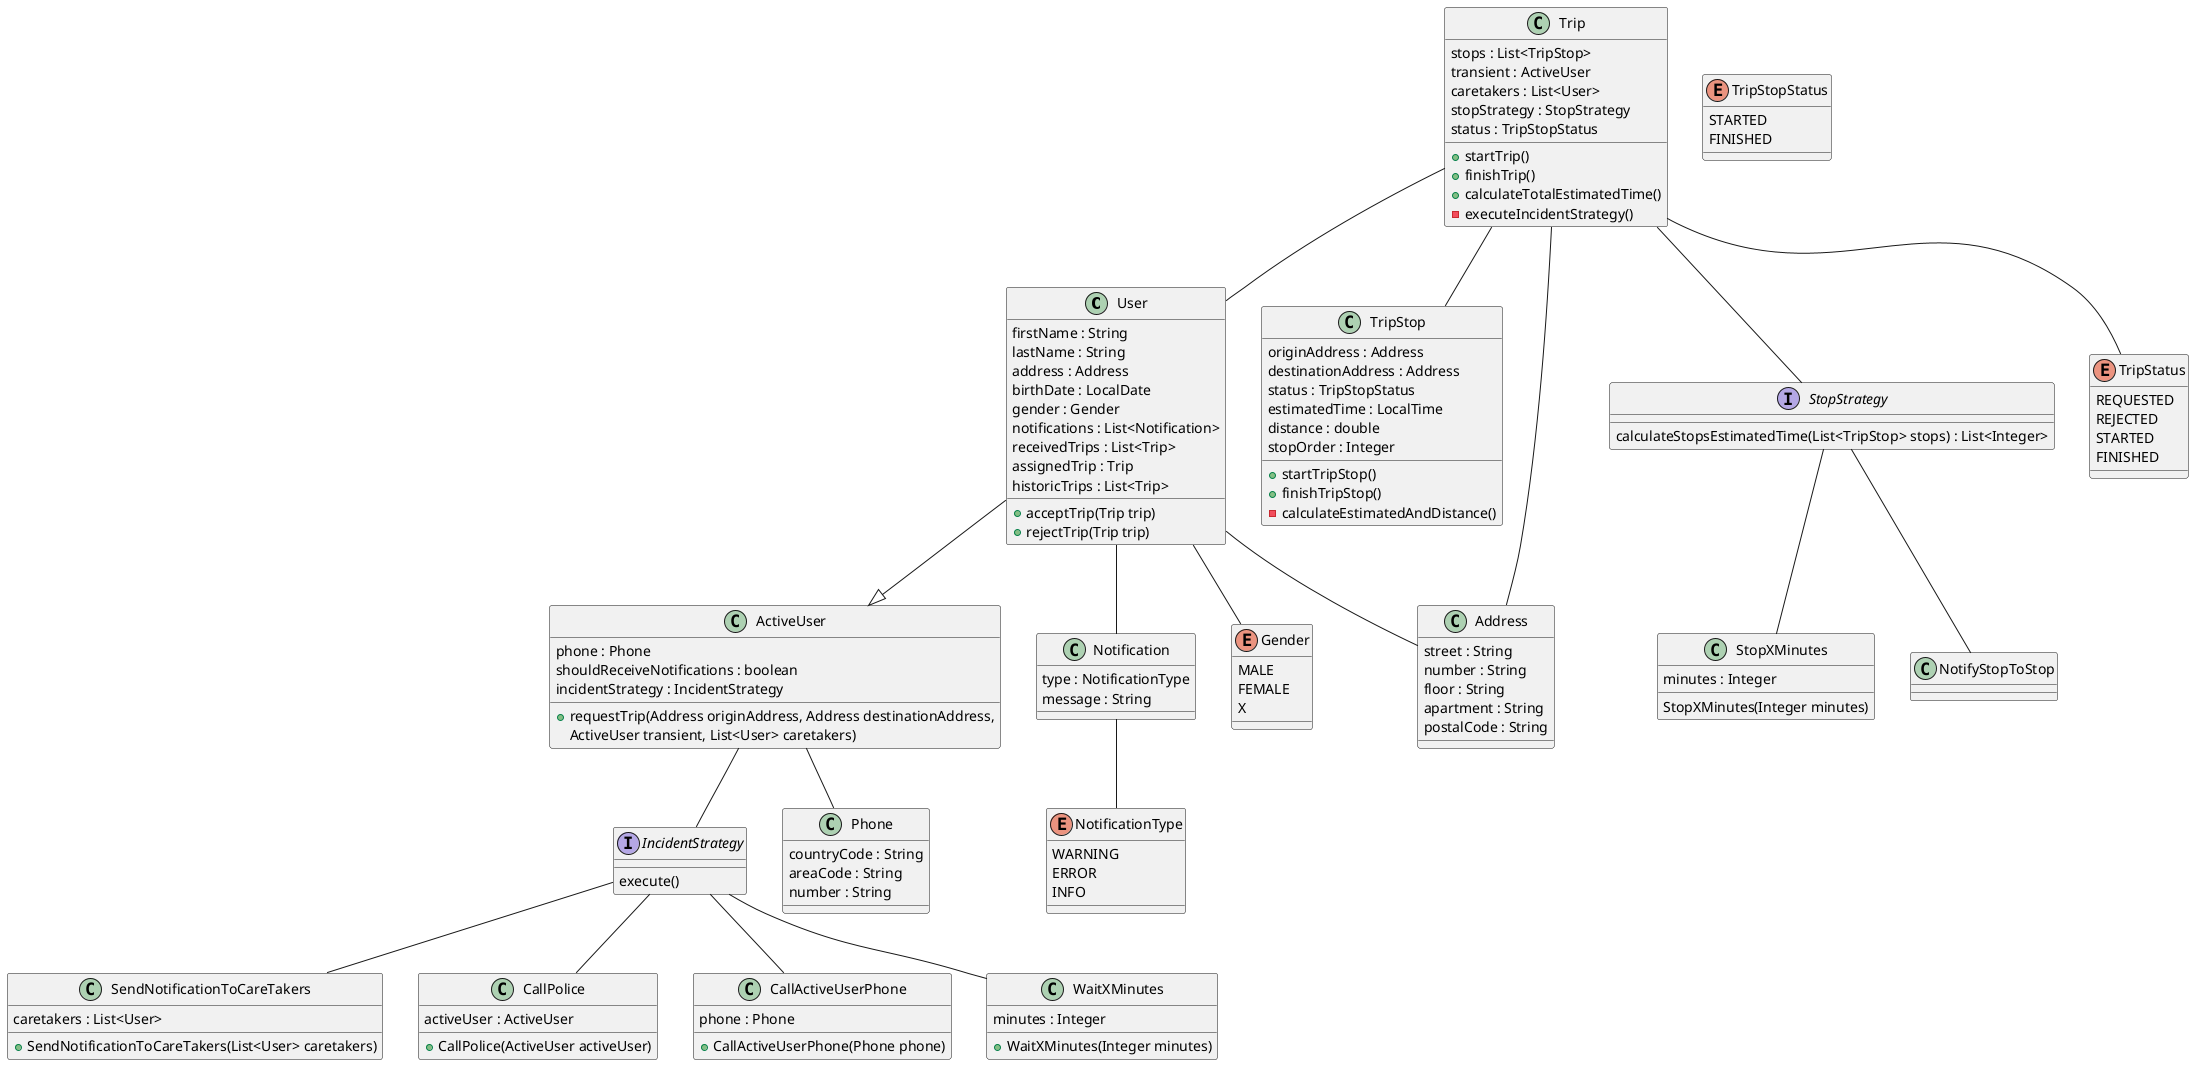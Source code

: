 @startuml

class User {
    firstName : String
    lastName : String
    address : Address
    birthDate : LocalDate
    gender : Gender
    notifications : List<Notification>
    receivedTrips : List<Trip>
    assignedTrip : Trip
    historicTrips : List<Trip>

    + acceptTrip(Trip trip)
    + rejectTrip(Trip trip)
}

class ActiveUser {
    phone : Phone
    shouldReceiveNotifications : boolean
    incidentStrategy : IncidentStrategy
    'Preguntar si request trip hace falta'
    +requestTrip(Address originAddress, Address destinationAddress,
                  ActiveUser transient, List<User> caretakers)
}

class Trip {
    stops : List<TripStop>
    transient : ActiveUser
    caretakers : List<User>
    stopStrategy : StopStrategy
    status : TripStopStatus
    +startTrip()
    +finishTrip()
    +calculateTotalEstimatedTime()
    -executeIncidentStrategy()
}

class TripStop {
    originAddress : Address
    destinationAddress : Address
    status : TripStopStatus
    estimatedTime : LocalTime
    distance : double
    stopOrder : Integer
    +startTripStop()
    +finishTripStop()
    -calculateEstimatedAndDistance()
}

enum TripStopStatus {
  STARTED
  FINISHED
}

interface StopStrategy {
    calculateStopsEstimatedTime(List<TripStop> stops) : List<Integer>
}

class StopXMinutes {
    minutes : Integer
    
    StopXMinutes(Integer minutes)
}

class NotifyStopToStop {
}

interface IncidentStrategy {
    execute()
}

class SendNotificationToCareTakers {
    caretakers : List<User>
    + SendNotificationToCareTakers(List<User> caretakers)
}

class CallPolice {
    activeUser : ActiveUser
    + CallPolice(ActiveUser activeUser)
}

class CallActiveUserPhone {
    phone : Phone
    + CallActiveUserPhone(Phone phone)
}

class WaitXMinutes {
    minutes : Integer
    + WaitXMinutes(Integer minutes)
}


class Notification {
    type : NotificationType
    message : String
}

class Phone {
    countryCode : String
    areaCode : String
    number : String
}

class Address {
    street : String
    number : String
    floor : String
    apartment : String
    postalCode : String
}

enum NotificationType {
    WARNING
    ERROR
    INFO
}

enum Gender {
    MALE
    FEMALE
    X
}

enum TripStatus {
    REQUESTED
    REJECTED
    STARTED
    FINISHED
}

User -- Gender
User -- Address
User -- Notification
User --|> ActiveUser

ActiveUser -- IncidentStrategy
ActiveUser -- Phone

IncidentStrategy -- SendNotificationToCareTakers
IncidentStrategy -- CallPolice
IncidentStrategy -- CallActiveUserPhone
IncidentStrategy -- WaitXMinutes

Trip -- User
Trip -- Address
Trip -- TripStatus
Trip -- TripStop
Trip -- StopStrategy

StopStrategy -- StopXMinutes
StopStrategy -- NotifyStopToStop

Notification -- NotificationType
@enduml